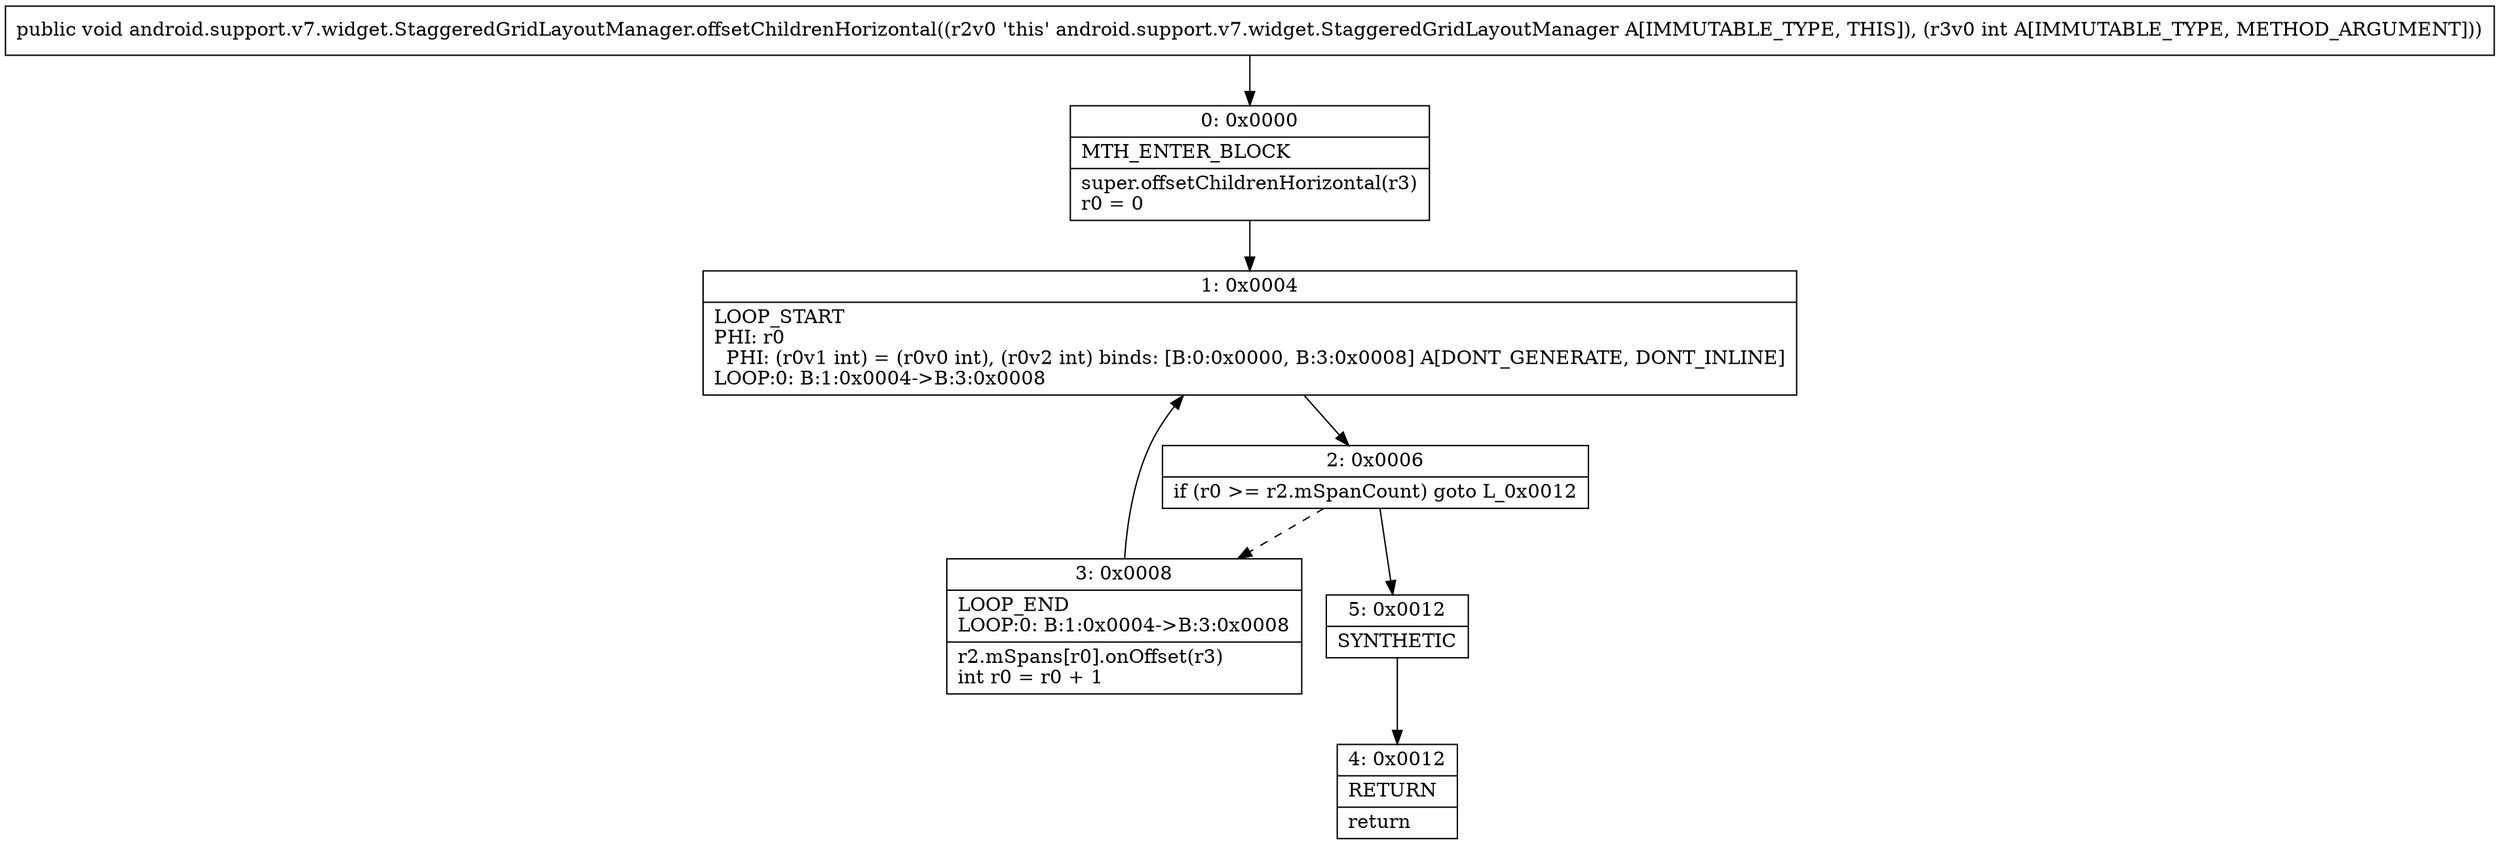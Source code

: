 digraph "CFG forandroid.support.v7.widget.StaggeredGridLayoutManager.offsetChildrenHorizontal(I)V" {
Node_0 [shape=record,label="{0\:\ 0x0000|MTH_ENTER_BLOCK\l|super.offsetChildrenHorizontal(r3)\lr0 = 0\l}"];
Node_1 [shape=record,label="{1\:\ 0x0004|LOOP_START\lPHI: r0 \l  PHI: (r0v1 int) = (r0v0 int), (r0v2 int) binds: [B:0:0x0000, B:3:0x0008] A[DONT_GENERATE, DONT_INLINE]\lLOOP:0: B:1:0x0004\-\>B:3:0x0008\l}"];
Node_2 [shape=record,label="{2\:\ 0x0006|if (r0 \>= r2.mSpanCount) goto L_0x0012\l}"];
Node_3 [shape=record,label="{3\:\ 0x0008|LOOP_END\lLOOP:0: B:1:0x0004\-\>B:3:0x0008\l|r2.mSpans[r0].onOffset(r3)\lint r0 = r0 + 1\l}"];
Node_4 [shape=record,label="{4\:\ 0x0012|RETURN\l|return\l}"];
Node_5 [shape=record,label="{5\:\ 0x0012|SYNTHETIC\l}"];
MethodNode[shape=record,label="{public void android.support.v7.widget.StaggeredGridLayoutManager.offsetChildrenHorizontal((r2v0 'this' android.support.v7.widget.StaggeredGridLayoutManager A[IMMUTABLE_TYPE, THIS]), (r3v0 int A[IMMUTABLE_TYPE, METHOD_ARGUMENT])) }"];
MethodNode -> Node_0;
Node_0 -> Node_1;
Node_1 -> Node_2;
Node_2 -> Node_3[style=dashed];
Node_2 -> Node_5;
Node_3 -> Node_1;
Node_5 -> Node_4;
}

